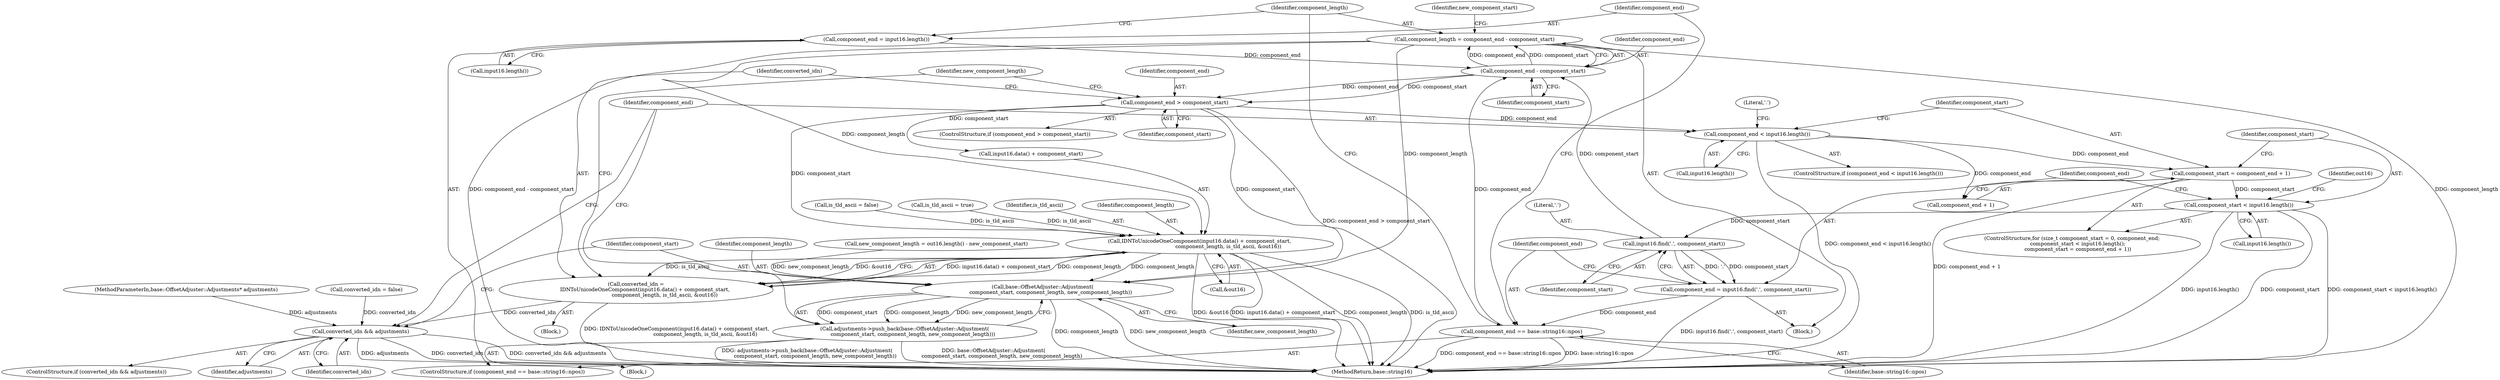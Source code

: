 digraph "0_Chrome_08cb718ba7c3961c1006176c9faba0a5841ec792_2@integer" {
"1000164" [label="(Call,component_length = component_end - component_start)"];
"1000166" [label="(Call,component_end - component_start)"];
"1000157" [label="(Call,component_end == base::string16::npos)"];
"1000151" [label="(Call,component_end = input16.find('.', component_start))"];
"1000153" [label="(Call,input16.find('.', component_start))"];
"1000142" [label="(Call,component_start < input16.length())"];
"1000145" [label="(Call,component_start = component_end + 1)"];
"1000209" [label="(Call,component_end < input16.length())"];
"1000178" [label="(Call,component_end > component_start)"];
"1000160" [label="(Call,component_end = input16.length())"];
"1000184" [label="(Call,IDNToUnicodeOneComponent(input16.data() + component_start,\n                                   component_length, is_tld_ascii, &out16))"];
"1000182" [label="(Call,converted_idn =\n           IDNToUnicodeOneComponent(input16.data() + component_start,\n                                   component_length, is_tld_ascii, &out16))"];
"1000199" [label="(Call,converted_idn && adjustments)"];
"1000204" [label="(Call,base::OffsetAdjuster::Adjustment(\n          component_start, component_length, new_component_length))"];
"1000203" [label="(Call,adjustments->push_back(base::OffsetAdjuster::Adjustment(\n          component_start, component_length, new_component_length)))"];
"1000177" [label="(ControlStructure,if (component_end > component_start))"];
"1000154" [label="(Literal,'.')"];
"1000116" [label="(Call,is_tld_ascii = true)"];
"1000159" [label="(Identifier,base::string16::npos)"];
"1000155" [label="(Identifier,component_start)"];
"1000167" [label="(Identifier,component_end)"];
"1000181" [label="(Block,)"];
"1000136" [label="(ControlStructure,for (size_t component_start = 0, component_end;\n       component_start < input16.length();\n       component_start = component_end + 1))"];
"1000190" [label="(Call,&out16)"];
"1000203" [label="(Call,adjustments->push_back(base::OffsetAdjuster::Adjustment(\n          component_start, component_length, new_component_length)))"];
"1000147" [label="(Call,component_end + 1)"];
"1000216" [label="(MethodReturn,base::string16)"];
"1000142" [label="(Call,component_start < input16.length())"];
"1000213" [label="(Literal,'.')"];
"1000189" [label="(Identifier,is_tld_ascii)"];
"1000179" [label="(Identifier,component_end)"];
"1000215" [label="(Identifier,out16)"];
"1000171" [label="(Identifier,new_component_start)"];
"1000145" [label="(Call,component_start = component_end + 1)"];
"1000103" [label="(MethodParameterIn,base::OffsetAdjuster::Adjustments* adjustments)"];
"1000193" [label="(Call,new_component_length = out16.length() - new_component_start)"];
"1000202" [label="(Block,)"];
"1000174" [label="(Call,converted_idn = false)"];
"1000183" [label="(Identifier,converted_idn)"];
"1000151" [label="(Call,component_end = input16.find('.', component_start))"];
"1000144" [label="(Call,input16.length())"];
"1000188" [label="(Identifier,component_length)"];
"1000152" [label="(Identifier,component_end)"];
"1000204" [label="(Call,base::OffsetAdjuster::Adjustment(\n          component_start, component_length, new_component_length))"];
"1000168" [label="(Identifier,component_start)"];
"1000146" [label="(Identifier,component_start)"];
"1000153" [label="(Call,input16.find('.', component_start))"];
"1000210" [label="(Identifier,component_end)"];
"1000132" [label="(Call,is_tld_ascii = false)"];
"1000156" [label="(ControlStructure,if (component_end == base::string16::npos))"];
"1000201" [label="(Identifier,adjustments)"];
"1000164" [label="(Call,component_length = component_end - component_start)"];
"1000160" [label="(Call,component_end = input16.length())"];
"1000185" [label="(Call,input16.data() + component_start)"];
"1000199" [label="(Call,converted_idn && adjustments)"];
"1000158" [label="(Identifier,component_end)"];
"1000165" [label="(Identifier,component_length)"];
"1000166" [label="(Call,component_end - component_start)"];
"1000162" [label="(Call,input16.length())"];
"1000182" [label="(Call,converted_idn =\n           IDNToUnicodeOneComponent(input16.data() + component_start,\n                                   component_length, is_tld_ascii, &out16))"];
"1000200" [label="(Identifier,converted_idn)"];
"1000209" [label="(Call,component_end < input16.length())"];
"1000178" [label="(Call,component_end > component_start)"];
"1000207" [label="(Identifier,new_component_length)"];
"1000150" [label="(Block,)"];
"1000157" [label="(Call,component_end == base::string16::npos)"];
"1000206" [label="(Identifier,component_length)"];
"1000205" [label="(Identifier,component_start)"];
"1000208" [label="(ControlStructure,if (component_end < input16.length()))"];
"1000180" [label="(Identifier,component_start)"];
"1000194" [label="(Identifier,new_component_length)"];
"1000211" [label="(Call,input16.length())"];
"1000161" [label="(Identifier,component_end)"];
"1000198" [label="(ControlStructure,if (converted_idn && adjustments))"];
"1000143" [label="(Identifier,component_start)"];
"1000184" [label="(Call,IDNToUnicodeOneComponent(input16.data() + component_start,\n                                   component_length, is_tld_ascii, &out16))"];
"1000164" -> "1000150"  [label="AST: "];
"1000164" -> "1000166"  [label="CFG: "];
"1000165" -> "1000164"  [label="AST: "];
"1000166" -> "1000164"  [label="AST: "];
"1000171" -> "1000164"  [label="CFG: "];
"1000164" -> "1000216"  [label="DDG: component_end - component_start"];
"1000164" -> "1000216"  [label="DDG: component_length"];
"1000166" -> "1000164"  [label="DDG: component_end"];
"1000166" -> "1000164"  [label="DDG: component_start"];
"1000164" -> "1000184"  [label="DDG: component_length"];
"1000164" -> "1000204"  [label="DDG: component_length"];
"1000166" -> "1000168"  [label="CFG: "];
"1000167" -> "1000166"  [label="AST: "];
"1000168" -> "1000166"  [label="AST: "];
"1000157" -> "1000166"  [label="DDG: component_end"];
"1000160" -> "1000166"  [label="DDG: component_end"];
"1000153" -> "1000166"  [label="DDG: component_start"];
"1000166" -> "1000178"  [label="DDG: component_end"];
"1000166" -> "1000178"  [label="DDG: component_start"];
"1000157" -> "1000156"  [label="AST: "];
"1000157" -> "1000159"  [label="CFG: "];
"1000158" -> "1000157"  [label="AST: "];
"1000159" -> "1000157"  [label="AST: "];
"1000161" -> "1000157"  [label="CFG: "];
"1000165" -> "1000157"  [label="CFG: "];
"1000157" -> "1000216"  [label="DDG: base::string16::npos"];
"1000157" -> "1000216"  [label="DDG: component_end == base::string16::npos"];
"1000151" -> "1000157"  [label="DDG: component_end"];
"1000151" -> "1000150"  [label="AST: "];
"1000151" -> "1000153"  [label="CFG: "];
"1000152" -> "1000151"  [label="AST: "];
"1000153" -> "1000151"  [label="AST: "];
"1000158" -> "1000151"  [label="CFG: "];
"1000151" -> "1000216"  [label="DDG: input16.find('.', component_start)"];
"1000153" -> "1000151"  [label="DDG: '.'"];
"1000153" -> "1000151"  [label="DDG: component_start"];
"1000153" -> "1000155"  [label="CFG: "];
"1000154" -> "1000153"  [label="AST: "];
"1000155" -> "1000153"  [label="AST: "];
"1000142" -> "1000153"  [label="DDG: component_start"];
"1000142" -> "1000136"  [label="AST: "];
"1000142" -> "1000144"  [label="CFG: "];
"1000143" -> "1000142"  [label="AST: "];
"1000144" -> "1000142"  [label="AST: "];
"1000152" -> "1000142"  [label="CFG: "];
"1000215" -> "1000142"  [label="CFG: "];
"1000142" -> "1000216"  [label="DDG: component_start < input16.length()"];
"1000142" -> "1000216"  [label="DDG: input16.length()"];
"1000142" -> "1000216"  [label="DDG: component_start"];
"1000145" -> "1000142"  [label="DDG: component_start"];
"1000145" -> "1000136"  [label="AST: "];
"1000145" -> "1000147"  [label="CFG: "];
"1000146" -> "1000145"  [label="AST: "];
"1000147" -> "1000145"  [label="AST: "];
"1000143" -> "1000145"  [label="CFG: "];
"1000145" -> "1000216"  [label="DDG: component_end + 1"];
"1000209" -> "1000145"  [label="DDG: component_end"];
"1000209" -> "1000208"  [label="AST: "];
"1000209" -> "1000211"  [label="CFG: "];
"1000210" -> "1000209"  [label="AST: "];
"1000211" -> "1000209"  [label="AST: "];
"1000213" -> "1000209"  [label="CFG: "];
"1000146" -> "1000209"  [label="CFG: "];
"1000209" -> "1000216"  [label="DDG: component_end < input16.length()"];
"1000209" -> "1000147"  [label="DDG: component_end"];
"1000178" -> "1000209"  [label="DDG: component_end"];
"1000178" -> "1000177"  [label="AST: "];
"1000178" -> "1000180"  [label="CFG: "];
"1000179" -> "1000178"  [label="AST: "];
"1000180" -> "1000178"  [label="AST: "];
"1000183" -> "1000178"  [label="CFG: "];
"1000194" -> "1000178"  [label="CFG: "];
"1000178" -> "1000216"  [label="DDG: component_end > component_start"];
"1000178" -> "1000184"  [label="DDG: component_start"];
"1000178" -> "1000185"  [label="DDG: component_start"];
"1000178" -> "1000204"  [label="DDG: component_start"];
"1000160" -> "1000156"  [label="AST: "];
"1000160" -> "1000162"  [label="CFG: "];
"1000161" -> "1000160"  [label="AST: "];
"1000162" -> "1000160"  [label="AST: "];
"1000165" -> "1000160"  [label="CFG: "];
"1000184" -> "1000182"  [label="AST: "];
"1000184" -> "1000190"  [label="CFG: "];
"1000185" -> "1000184"  [label="AST: "];
"1000188" -> "1000184"  [label="AST: "];
"1000189" -> "1000184"  [label="AST: "];
"1000190" -> "1000184"  [label="AST: "];
"1000182" -> "1000184"  [label="CFG: "];
"1000184" -> "1000216"  [label="DDG: input16.data() + component_start"];
"1000184" -> "1000216"  [label="DDG: &out16"];
"1000184" -> "1000216"  [label="DDG: component_length"];
"1000184" -> "1000216"  [label="DDG: is_tld_ascii"];
"1000184" -> "1000182"  [label="DDG: input16.data() + component_start"];
"1000184" -> "1000182"  [label="DDG: component_length"];
"1000184" -> "1000182"  [label="DDG: is_tld_ascii"];
"1000184" -> "1000182"  [label="DDG: &out16"];
"1000116" -> "1000184"  [label="DDG: is_tld_ascii"];
"1000132" -> "1000184"  [label="DDG: is_tld_ascii"];
"1000184" -> "1000204"  [label="DDG: component_length"];
"1000182" -> "1000181"  [label="AST: "];
"1000183" -> "1000182"  [label="AST: "];
"1000194" -> "1000182"  [label="CFG: "];
"1000182" -> "1000216"  [label="DDG: IDNToUnicodeOneComponent(input16.data() + component_start,\n                                   component_length, is_tld_ascii, &out16)"];
"1000182" -> "1000199"  [label="DDG: converted_idn"];
"1000199" -> "1000198"  [label="AST: "];
"1000199" -> "1000200"  [label="CFG: "];
"1000199" -> "1000201"  [label="CFG: "];
"1000200" -> "1000199"  [label="AST: "];
"1000201" -> "1000199"  [label="AST: "];
"1000205" -> "1000199"  [label="CFG: "];
"1000210" -> "1000199"  [label="CFG: "];
"1000199" -> "1000216"  [label="DDG: adjustments"];
"1000199" -> "1000216"  [label="DDG: converted_idn"];
"1000199" -> "1000216"  [label="DDG: converted_idn && adjustments"];
"1000174" -> "1000199"  [label="DDG: converted_idn"];
"1000103" -> "1000199"  [label="DDG: adjustments"];
"1000204" -> "1000203"  [label="AST: "];
"1000204" -> "1000207"  [label="CFG: "];
"1000205" -> "1000204"  [label="AST: "];
"1000206" -> "1000204"  [label="AST: "];
"1000207" -> "1000204"  [label="AST: "];
"1000203" -> "1000204"  [label="CFG: "];
"1000204" -> "1000216"  [label="DDG: component_length"];
"1000204" -> "1000216"  [label="DDG: new_component_length"];
"1000204" -> "1000203"  [label="DDG: component_start"];
"1000204" -> "1000203"  [label="DDG: component_length"];
"1000204" -> "1000203"  [label="DDG: new_component_length"];
"1000193" -> "1000204"  [label="DDG: new_component_length"];
"1000203" -> "1000202"  [label="AST: "];
"1000210" -> "1000203"  [label="CFG: "];
"1000203" -> "1000216"  [label="DDG: adjustments->push_back(base::OffsetAdjuster::Adjustment(\n          component_start, component_length, new_component_length))"];
"1000203" -> "1000216"  [label="DDG: base::OffsetAdjuster::Adjustment(\n          component_start, component_length, new_component_length)"];
}
